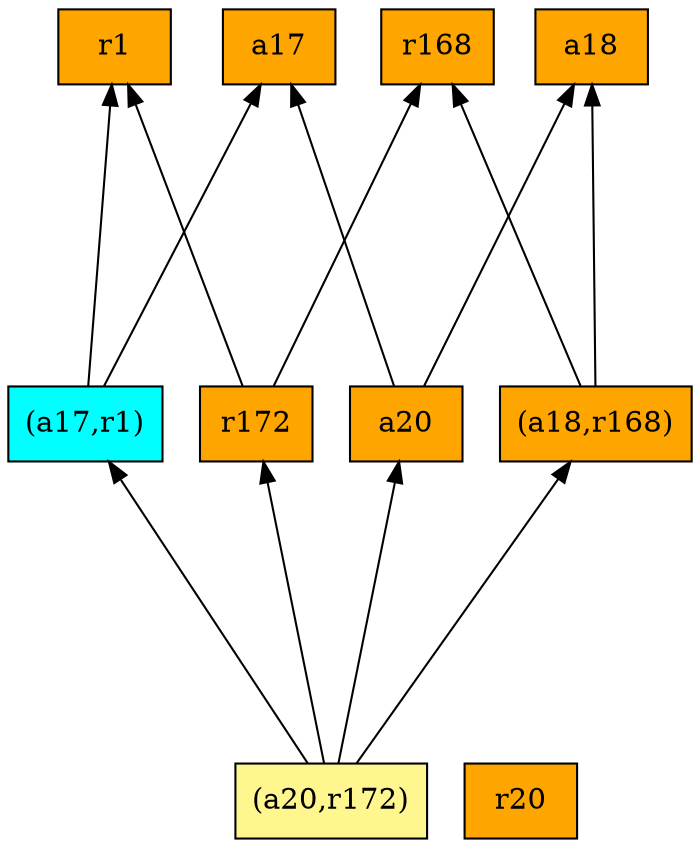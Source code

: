 digraph G {
rankdir=BT;ranksep="2.0";
"r172" [shape=record,fillcolor=orange,style=filled,label="{r172}"];
"a20" [shape=record,fillcolor=orange,style=filled,label="{a20}"];
"(a18,r168)" [shape=record,fillcolor=orange,style=filled,label="{(a18,r168)}"];
"a17" [shape=record,fillcolor=orange,style=filled,label="{a17}"];
"(a20,r172)" [shape=record,fillcolor=khaki1,style=filled,label="{(a20,r172)}"];
"r20" [shape=record,fillcolor=orange,style=filled,label="{r20}"];
"r1" [shape=record,fillcolor=orange,style=filled,label="{r1}"];
"a18" [shape=record,fillcolor=orange,style=filled,label="{a18}"];
"r168" [shape=record,fillcolor=orange,style=filled,label="{r168}"];
"(a17,r1)" [shape=record,fillcolor=cyan,style=filled,label="{(a17,r1)}"];
"r172" -> "r1"
"r172" -> "r168"
"a20" -> "a18"
"a20" -> "a17"
"(a18,r168)" -> "a18"
"(a18,r168)" -> "r168"
"(a20,r172)" -> "a20"
"(a20,r172)" -> "(a18,r168)"
"(a20,r172)" -> "r172"
"(a20,r172)" -> "(a17,r1)"
"(a17,r1)" -> "r1"
"(a17,r1)" -> "a17"
}